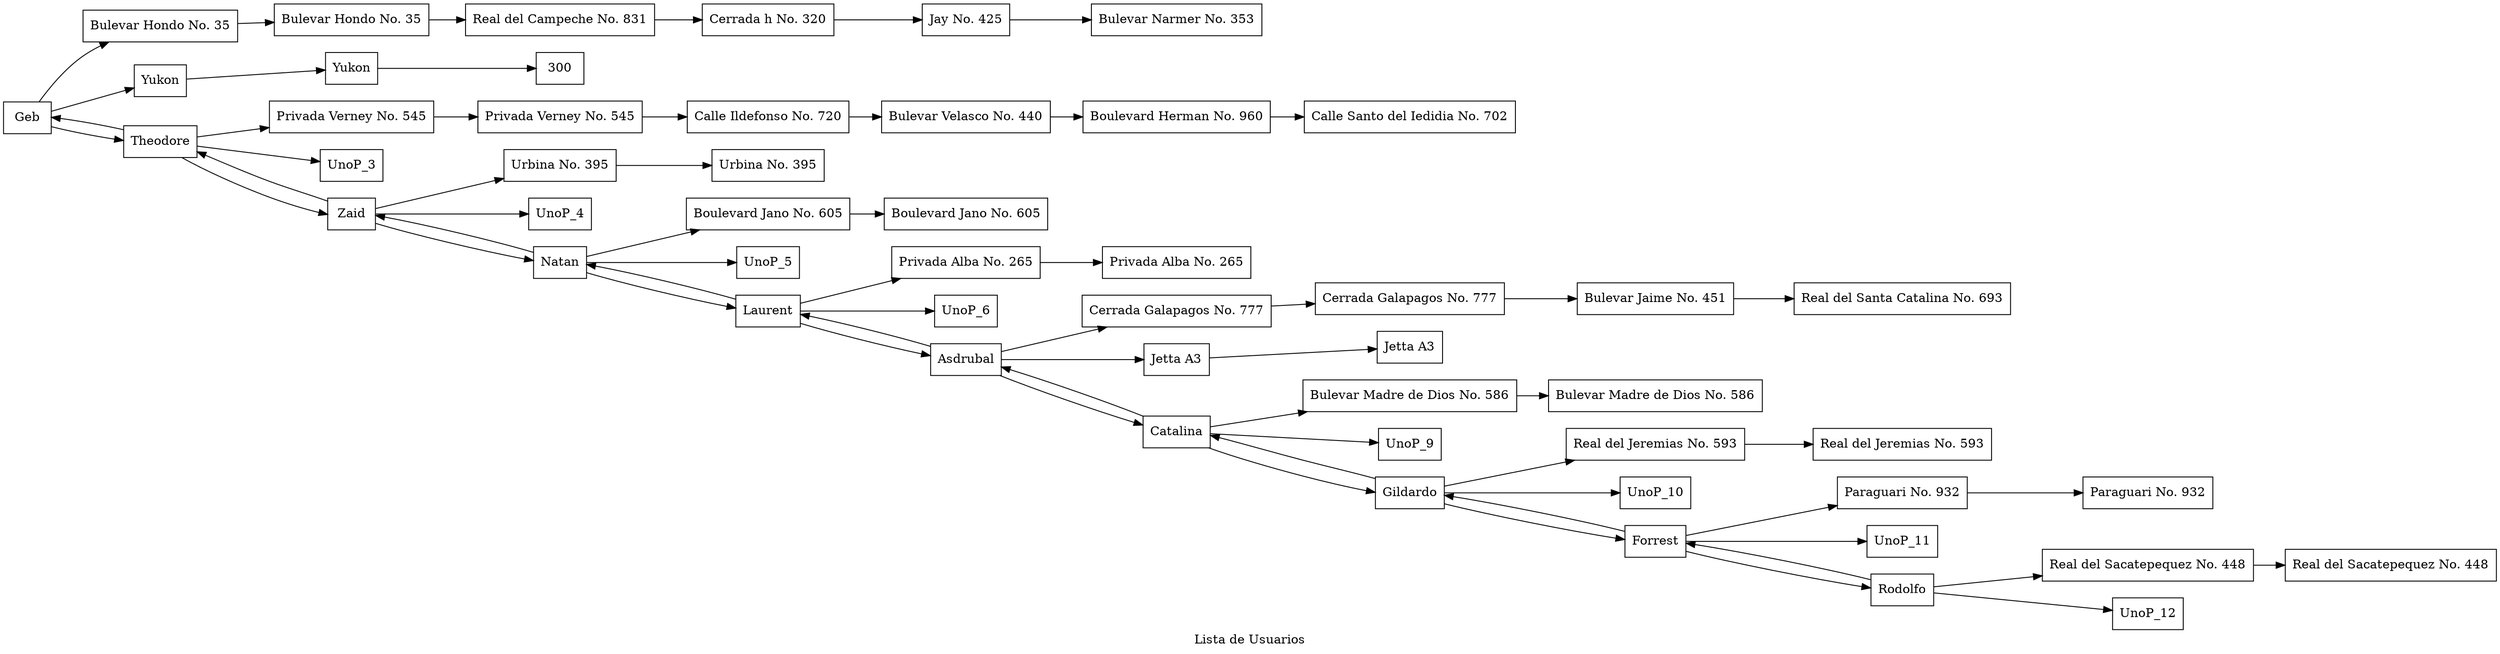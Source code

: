 digraph G
{
rankdir = LR;
node [shape=record];label=" Lista de Usuarios ";UnoU_0 -> UnoD_0 UnoU_0 -> UnoP_0 UnoU_0 [label="{Geb}"];UnoD_0 [label="{Bulevar Hondo No. 35}"];UnoD_0 -> UnoD_1 UnoD_1 [label="{Bulevar Hondo No. 35}"];UnoD_1 -> UnoD_2 UnoD_2 [label="{Real del Campeche No. 831}"];UnoD_2 -> UnoD_3 UnoD_3 [label="{Cerrada h No. 320}"];UnoD_3 -> UnoD_4 UnoD_4 [label="{Jay No. 425}"];UnoD_4 -> UnoD_5 UnoD_5 [label="{Bulevar Narmer No. 353}"];UnoP_0 [label="{Yukon}"];UnoP_0 -> UnoP_1 UnoP_1 [label="{Yukon}"];UnoP_1 -> UnoP_2 UnoP_2 [label="{300}"];UnoU_1 -> UnoD_6 UnoU_1 -> UnoP_3 UnoU_1 [label="{Theodore}"];UnoU_0 -> UnoU_1 UnoU_1 -> UnoU_0 UnoD_6 [label="{Privada Verney No. 545}"];UnoD_6 -> UnoD_7 UnoD_7 [label="{Privada Verney No. 545}"];UnoD_7 -> UnoD_8 UnoD_8 [label="{Calle Ildefonso No. 720}"];UnoD_8 -> UnoD_9 UnoD_9 [label="{Bulevar Velasco No. 440}"];UnoD_9 -> UnoD_10 UnoD_10 [label="{Boulevard Herman No. 960}"];UnoD_10 -> UnoD_11 UnoD_11 [label="{Calle Santo del Iedidia No. 702}"];UnoU_2 -> UnoD_12 UnoU_2 -> UnoP_4 UnoU_2 [label="{Zaid}"];UnoU_1 -> UnoU_2 UnoU_2 -> UnoU_1 UnoD_12 [label="{Urbina No. 395}"];UnoD_12 -> UnoD_13 UnoD_13 [label="{Urbina No. 395}"];UnoU_3 -> UnoD_14 UnoU_3 -> UnoP_5 UnoU_3 [label="{Natan}"];UnoU_2 -> UnoU_3 UnoU_3 -> UnoU_2 UnoD_14 [label="{Boulevard Jano No. 605}"];UnoD_14 -> UnoD_15 UnoD_15 [label="{Boulevard Jano No. 605}"];UnoU_4 -> UnoD_16 UnoU_4 -> UnoP_6 UnoU_4 [label="{Laurent}"];UnoU_3 -> UnoU_4 UnoU_4 -> UnoU_3 UnoD_16 [label="{Privada Alba No. 265}"];UnoD_16 -> UnoD_17 UnoD_17 [label="{Privada Alba No. 265}"];UnoU_5 -> UnoD_18 UnoU_5 -> UnoP_7 UnoU_5 [label="{Asdrubal}"];UnoU_4 -> UnoU_5 UnoU_5 -> UnoU_4 UnoD_18 [label="{Cerrada Galapagos No. 777}"];UnoD_18 -> UnoD_19 UnoD_19 [label="{Cerrada Galapagos No. 777}"];UnoD_19 -> UnoD_20 UnoD_20 [label="{Bulevar Jaime No. 451}"];UnoD_20 -> UnoD_21 UnoD_21 [label="{Real del Santa Catalina No. 693}"];UnoP_7 [label="{Jetta A3}"];UnoP_7 -> UnoP_8 UnoP_8 [label="{Jetta A3}"];UnoU_6 -> UnoD_22 UnoU_6 -> UnoP_9 UnoU_6 [label="{Catalina}"];UnoU_5 -> UnoU_6 UnoU_6 -> UnoU_5 UnoD_22 [label="{Bulevar Madre de Dios No. 586}"];UnoD_22 -> UnoD_23 UnoD_23 [label="{Bulevar Madre de Dios No. 586}"];UnoU_7 -> UnoD_24 UnoU_7 -> UnoP_10 UnoU_7 [label="{Gildardo}"];UnoU_6 -> UnoU_7 UnoU_7 -> UnoU_6 UnoD_24 [label="{Real del Jeremias No. 593}"];UnoD_24 -> UnoD_25 UnoD_25 [label="{Real del Jeremias No. 593}"];UnoU_8 -> UnoD_26 UnoU_8 -> UnoP_11 UnoU_8 [label="{Forrest}"];UnoU_7 -> UnoU_8 UnoU_8 -> UnoU_7 UnoD_26 [label="{Paraguari No. 932}"];UnoD_26 -> UnoD_27 UnoD_27 [label="{Paraguari No. 932}"];UnoU_9 -> UnoD_28 UnoU_9 -> UnoP_12 UnoU_9 [label="{Rodolfo}"];UnoU_8 -> UnoU_9 UnoU_9 -> UnoU_8 UnoD_28 [label="{Real del Sacatepequez No. 448}"];UnoD_28 -> UnoD_29 UnoD_29 [label="{Real del Sacatepequez No. 448}"];}